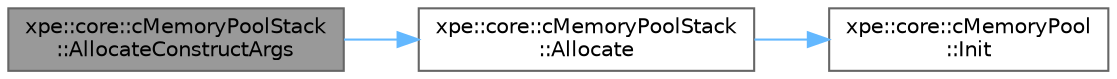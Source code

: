 digraph "xpe::core::cMemoryPoolStack::AllocateConstructArgs"
{
 // LATEX_PDF_SIZE
  bgcolor="transparent";
  edge [fontname=Helvetica,fontsize=10,labelfontname=Helvetica,labelfontsize=10];
  node [fontname=Helvetica,fontsize=10,shape=box,height=0.2,width=0.4];
  rankdir="LR";
  Node1 [id="Node000001",label="xpe::core::cMemoryPoolStack\l::AllocateConstructArgs",height=0.2,width=0.4,color="gray40", fillcolor="grey60", style="filled", fontcolor="black",tooltip=" "];
  Node1 -> Node2 [id="edge5_Node000001_Node000002",color="steelblue1",style="solid",tooltip=" "];
  Node2 [id="Node000002",label="xpe::core::cMemoryPoolStack\l::Allocate",height=0.2,width=0.4,color="grey40", fillcolor="white", style="filled",URL="$classxpe_1_1core_1_1c_memory_pool_stack.html#ae688cd1d27bb1cf64dec6c6824e156aa",tooltip=" "];
  Node2 -> Node3 [id="edge6_Node000002_Node000003",color="steelblue1",style="solid",tooltip=" "];
  Node3 [id="Node000003",label="xpe::core::cMemoryPool\l::Init",height=0.2,width=0.4,color="grey40", fillcolor="white", style="filled",URL="$classxpe_1_1core_1_1c_memory_pool.html#a758ddd40c10e6e5b8bfebd17245dac75",tooltip=" "];
}

